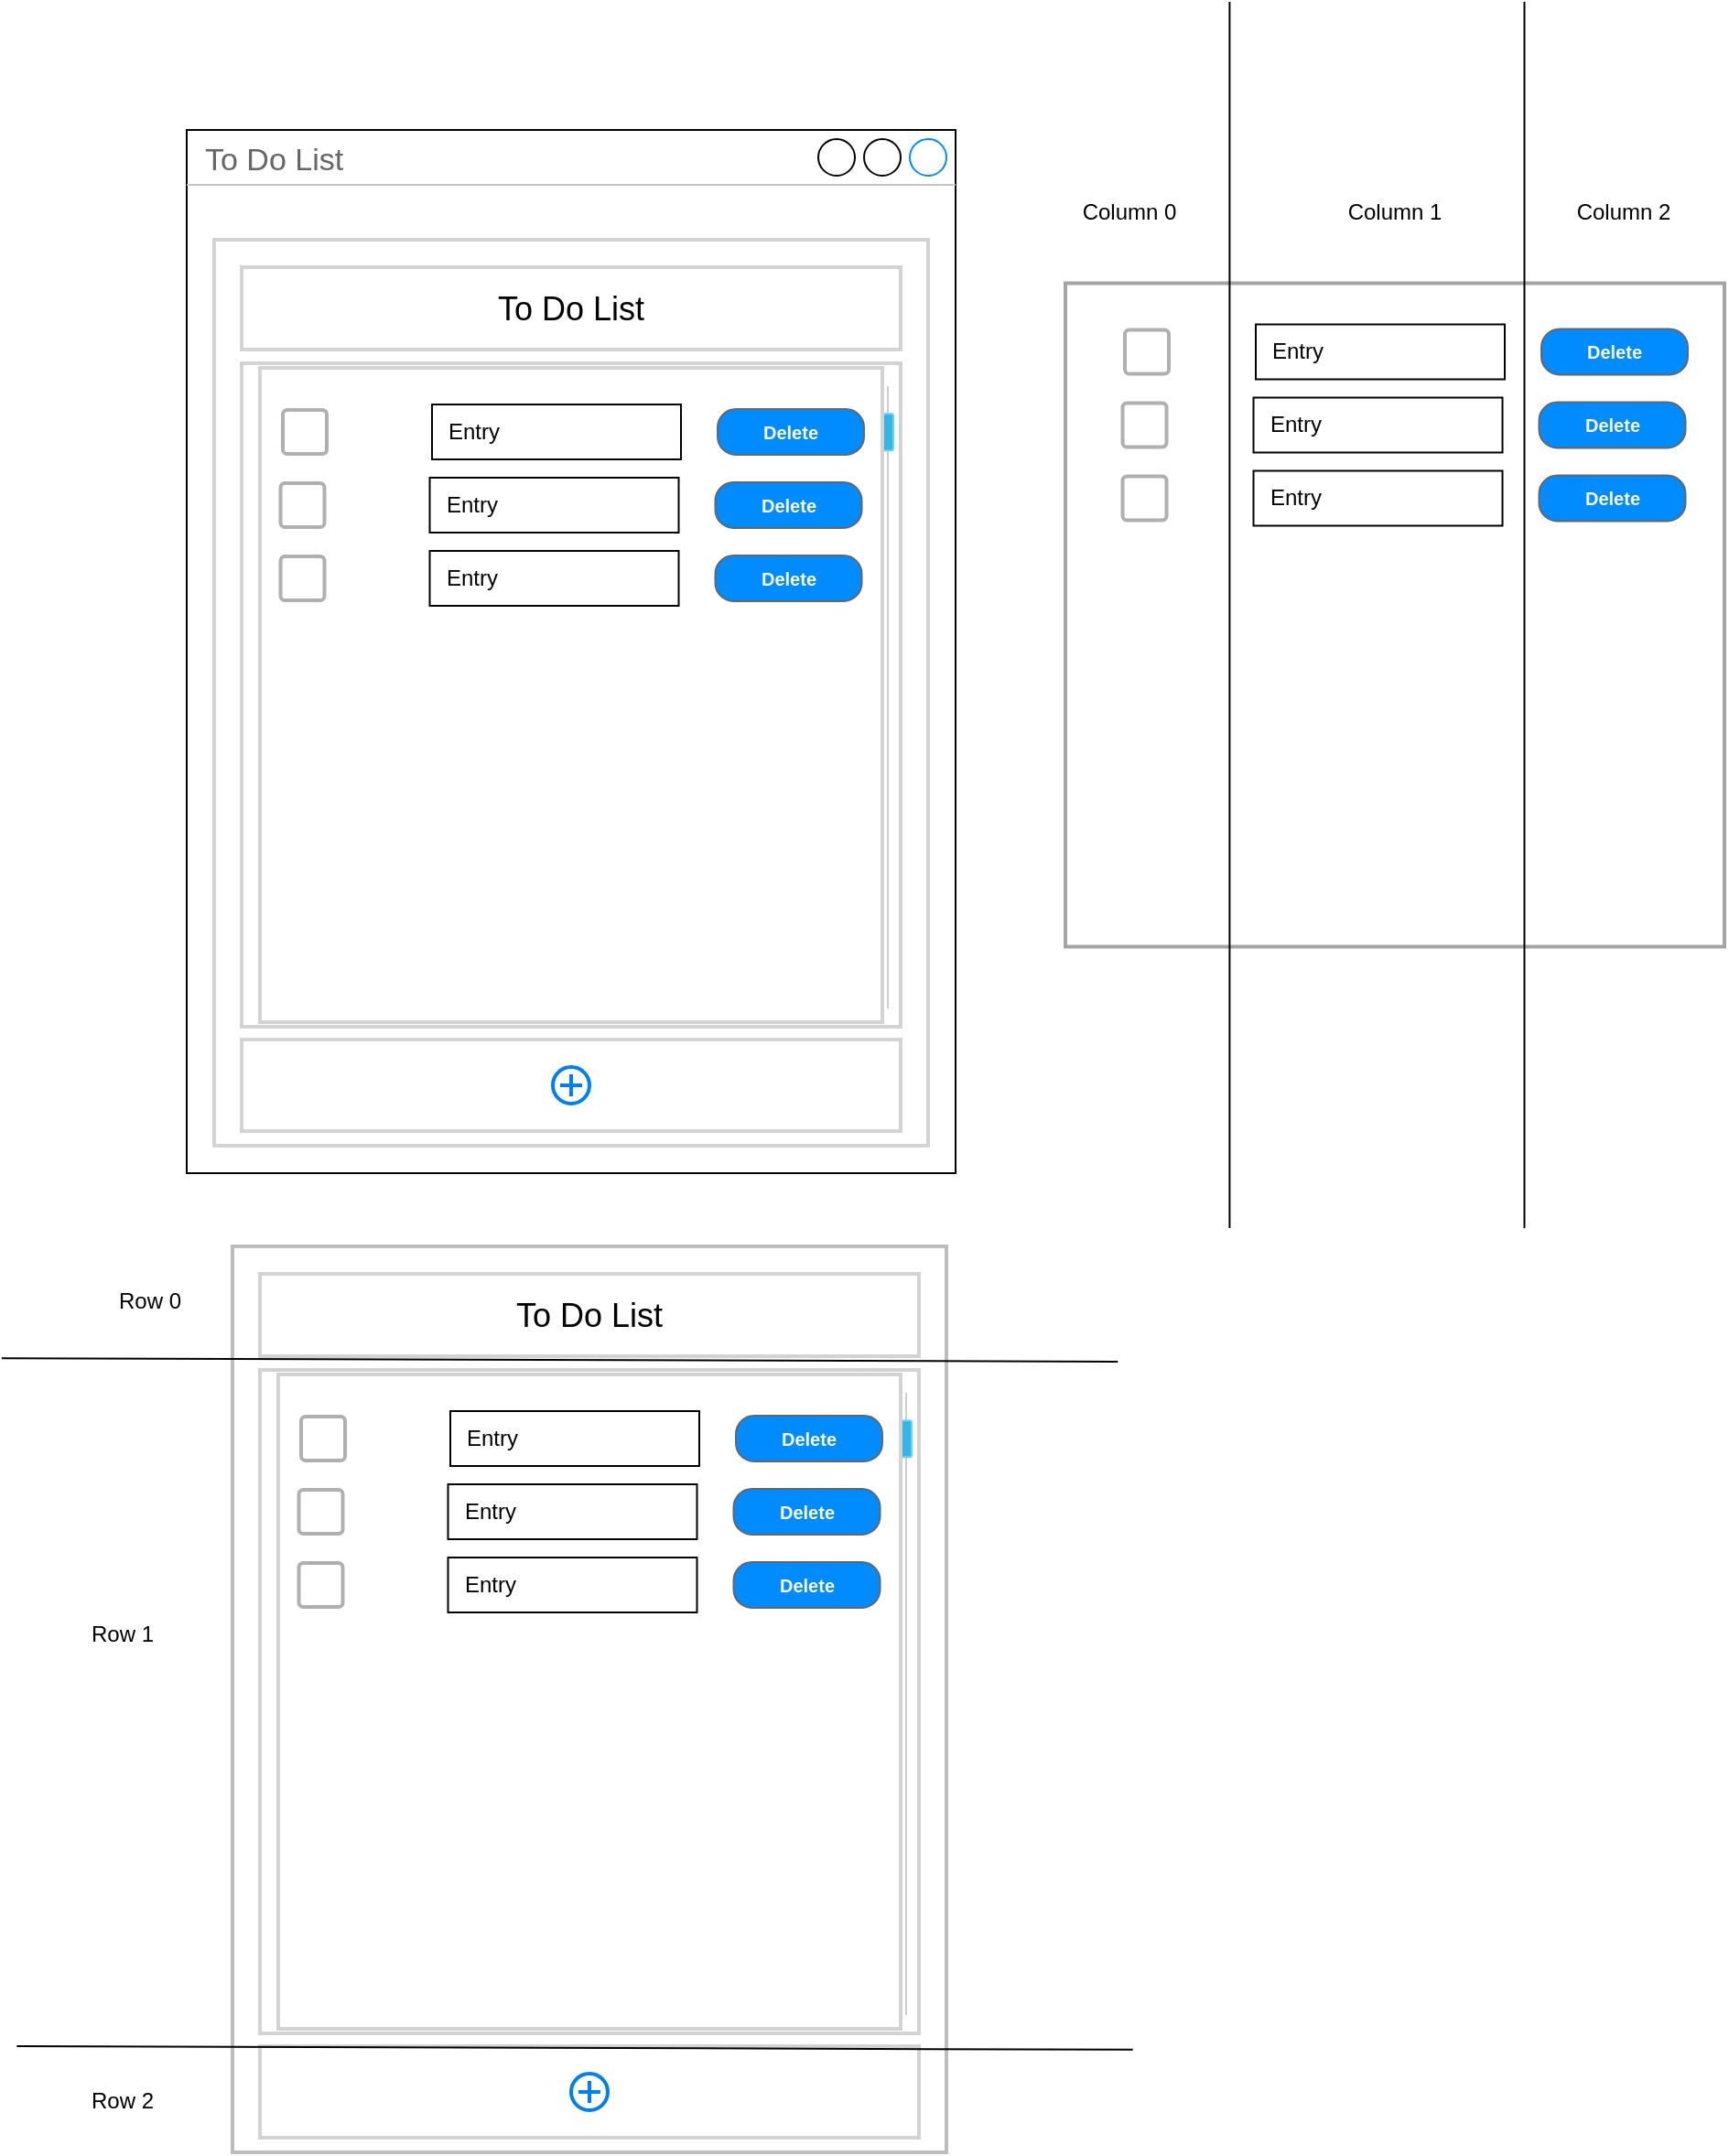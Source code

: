<mxfile>
    <diagram id="tOHfMTqvIcVIOmYg2dzt" name="Page-1">
        <mxGraphModel dx="1933" dy="719" grid="1" gridSize="10" guides="1" tooltips="1" connect="1" arrows="1" fold="1" page="1" pageScale="1" pageWidth="850" pageHeight="1100" math="0" shadow="0">
            <root>
                <mxCell id="0"/>
                <mxCell id="1" parent="0"/>
                <mxCell id="2" value="To Do List" style="strokeWidth=1;shadow=0;dashed=0;align=center;html=1;shape=mxgraph.mockup.containers.window;align=left;verticalAlign=top;spacingLeft=8;strokeColor2=#008cff;strokeColor3=#c4c4c4;fontColor=#666666;mainText=;fontSize=17;labelBackgroundColor=none;whiteSpace=wrap;" vertex="1" parent="1">
                    <mxGeometry x="80" y="90" width="420" height="570" as="geometry"/>
                </mxCell>
                <mxCell id="18" value="" style="rounded=0;whiteSpace=wrap;html=1;fillColor=none;strokeColor=#d3d3d3;strokeWidth=2;" vertex="1" parent="1">
                    <mxGeometry x="95" y="150" width="390" height="495" as="geometry"/>
                </mxCell>
                <mxCell id="19" value="" style="rounded=0;whiteSpace=wrap;html=1;fillColor=none;strokeColor=#d3d3d3;strokeWidth=2;" vertex="1" parent="1">
                    <mxGeometry x="110" y="165" width="360.0" height="45" as="geometry"/>
                </mxCell>
                <mxCell id="20" value="" style="rounded=0;whiteSpace=wrap;html=1;fillColor=none;strokeColor=#d3d3d3;strokeWidth=2;" vertex="1" parent="1">
                    <mxGeometry x="110" y="217.5" width="360" height="362.5" as="geometry"/>
                </mxCell>
                <mxCell id="3" value="Entry" style="rounded=0;whiteSpace=wrap;html=1;align=left;spacingRight=4;spacingLeft=7;" vertex="1" parent="1">
                    <mxGeometry x="214" y="240" width="136" height="30" as="geometry"/>
                </mxCell>
                <mxCell id="4" value="To Do List" style="text;html=1;align=center;verticalAlign=middle;whiteSpace=wrap;rounded=0;fontSize=18;" vertex="1" parent="1">
                    <mxGeometry x="200" y="165" width="180.0" height="45" as="geometry"/>
                </mxCell>
                <mxCell id="6" value="" style="dashed=0;labelPosition=right;align=left;shape=mxgraph.gmdl.checkbox;strokeColor=#B0B0B0;fillColor=none;strokeWidth=2;aspect=fixed;sketch=0;html=1;" vertex="1" parent="1">
                    <mxGeometry x="132.5" y="243" width="24.0" height="24.0" as="geometry"/>
                </mxCell>
                <mxCell id="23" value="Delete" style="strokeWidth=1;shadow=0;dashed=0;align=center;html=1;shape=mxgraph.mockup.buttons.button;strokeColor=#666666;fontColor=#ffffff;mainText=;buttonStyle=round;fontSize=10;fontStyle=1;fillColor=#008cff;whiteSpace=wrap;" vertex="1" parent="1">
                    <mxGeometry x="370" y="242.5" width="80" height="25" as="geometry"/>
                </mxCell>
                <mxCell id="32" value="" style="rounded=0;whiteSpace=wrap;html=1;fillColor=none;strokeColor=#d3d3d3;strokeWidth=2;" vertex="1" parent="1">
                    <mxGeometry x="110" y="587" width="360" height="50" as="geometry"/>
                </mxCell>
                <mxCell id="31" value="" style="html=1;verticalLabelPosition=bottom;align=center;labelBackgroundColor=#ffffff;verticalAlign=top;strokeWidth=2;strokeColor=#0080F0;shadow=0;dashed=0;shape=mxgraph.ios7.icons.add;" vertex="1" parent="1">
                    <mxGeometry x="280" y="602" width="20" height="20" as="geometry"/>
                </mxCell>
                <mxCell id="39" value="" style="verticalLabelPosition=bottom;verticalAlign=top;html=1;shadow=0;dashed=0;strokeWidth=1;shape=mxgraph.android.quickscroll3;dy=0.074;fillColor=#33b5e5;strokeColor=#66D5F5;" vertex="1" parent="1">
                    <mxGeometry x="460" y="230" width="6" height="340" as="geometry"/>
                </mxCell>
                <mxCell id="40" value="Entry" style="rounded=0;whiteSpace=wrap;html=1;align=left;spacingRight=4;spacingLeft=7;" vertex="1" parent="1">
                    <mxGeometry x="212.75" y="280" width="136" height="30" as="geometry"/>
                </mxCell>
                <mxCell id="41" value="" style="dashed=0;labelPosition=right;align=left;shape=mxgraph.gmdl.checkbox;strokeColor=#B0B0B0;fillColor=none;strokeWidth=2;aspect=fixed;sketch=0;html=1;" vertex="1" parent="1">
                    <mxGeometry x="131.25" y="283" width="24.0" height="24.0" as="geometry"/>
                </mxCell>
                <mxCell id="42" value="Delete" style="strokeWidth=1;shadow=0;dashed=0;align=center;html=1;shape=mxgraph.mockup.buttons.button;strokeColor=#666666;fontColor=#ffffff;mainText=;buttonStyle=round;fontSize=10;fontStyle=1;fillColor=#008cff;whiteSpace=wrap;" vertex="1" parent="1">
                    <mxGeometry x="368.75" y="282.5" width="80" height="25" as="geometry"/>
                </mxCell>
                <mxCell id="43" value="Entry" style="rounded=0;whiteSpace=wrap;html=1;align=left;spacingRight=4;spacingLeft=7;" vertex="1" parent="1">
                    <mxGeometry x="212.75" y="320" width="136" height="30" as="geometry"/>
                </mxCell>
                <mxCell id="44" value="" style="dashed=0;labelPosition=right;align=left;shape=mxgraph.gmdl.checkbox;strokeColor=#B0B0B0;fillColor=none;strokeWidth=2;aspect=fixed;sketch=0;html=1;" vertex="1" parent="1">
                    <mxGeometry x="131.25" y="323" width="24.0" height="24.0" as="geometry"/>
                </mxCell>
                <mxCell id="45" value="Delete" style="strokeWidth=1;shadow=0;dashed=0;align=center;html=1;shape=mxgraph.mockup.buttons.button;strokeColor=#666666;fontColor=#ffffff;mainText=;buttonStyle=round;fontSize=10;fontStyle=1;fillColor=#008cff;whiteSpace=wrap;" vertex="1" parent="1">
                    <mxGeometry x="368.75" y="322.5" width="80" height="25" as="geometry"/>
                </mxCell>
                <mxCell id="57" value="" style="rounded=0;whiteSpace=wrap;html=1;strokeWidth=2;strokeColor=#A4A4A4;" vertex="1" parent="1">
                    <mxGeometry x="560" y="173.75" width="360" height="362.5" as="geometry"/>
                </mxCell>
                <mxCell id="58" value="Entry" style="rounded=0;whiteSpace=wrap;html=1;align=left;spacingRight=4;spacingLeft=7;" vertex="1" parent="1">
                    <mxGeometry x="664" y="196.25" width="136" height="30" as="geometry"/>
                </mxCell>
                <mxCell id="59" value="" style="dashed=0;labelPosition=right;align=left;shape=mxgraph.gmdl.checkbox;strokeColor=#B0B0B0;fillColor=none;strokeWidth=2;aspect=fixed;sketch=0;html=1;" vertex="1" parent="1">
                    <mxGeometry x="592.5" y="199.25" width="24.0" height="24.0" as="geometry"/>
                </mxCell>
                <mxCell id="60" value="Delete" style="strokeWidth=1;shadow=0;dashed=0;align=center;html=1;shape=mxgraph.mockup.buttons.button;strokeColor=#666666;fontColor=#ffffff;mainText=;buttonStyle=round;fontSize=10;fontStyle=1;fillColor=#008cff;whiteSpace=wrap;" vertex="1" parent="1">
                    <mxGeometry x="820" y="198.75" width="80" height="25" as="geometry"/>
                </mxCell>
                <mxCell id="61" value="Entry" style="rounded=0;whiteSpace=wrap;html=1;align=left;spacingRight=4;spacingLeft=7;" vertex="1" parent="1">
                    <mxGeometry x="662.75" y="236.25" width="136" height="30" as="geometry"/>
                </mxCell>
                <mxCell id="62" value="" style="dashed=0;labelPosition=right;align=left;shape=mxgraph.gmdl.checkbox;strokeColor=#B0B0B0;fillColor=none;strokeWidth=2;aspect=fixed;sketch=0;html=1;" vertex="1" parent="1">
                    <mxGeometry x="591.25" y="239.25" width="24.0" height="24.0" as="geometry"/>
                </mxCell>
                <mxCell id="63" value="Delete" style="strokeWidth=1;shadow=0;dashed=0;align=center;html=1;shape=mxgraph.mockup.buttons.button;strokeColor=#666666;fontColor=#ffffff;mainText=;buttonStyle=round;fontSize=10;fontStyle=1;fillColor=#008cff;whiteSpace=wrap;" vertex="1" parent="1">
                    <mxGeometry x="818.75" y="238.75" width="80" height="25" as="geometry"/>
                </mxCell>
                <mxCell id="64" value="Entry" style="rounded=0;whiteSpace=wrap;html=1;align=left;spacingRight=4;spacingLeft=7;" vertex="1" parent="1">
                    <mxGeometry x="662.75" y="276.25" width="136" height="30" as="geometry"/>
                </mxCell>
                <mxCell id="65" value="" style="dashed=0;labelPosition=right;align=left;shape=mxgraph.gmdl.checkbox;strokeColor=#B0B0B0;fillColor=none;strokeWidth=2;aspect=fixed;sketch=0;html=1;" vertex="1" parent="1">
                    <mxGeometry x="591.25" y="279.25" width="24.0" height="24.0" as="geometry"/>
                </mxCell>
                <mxCell id="66" value="Delete" style="strokeWidth=1;shadow=0;dashed=0;align=center;html=1;shape=mxgraph.mockup.buttons.button;strokeColor=#666666;fontColor=#ffffff;mainText=;buttonStyle=round;fontSize=10;fontStyle=1;fillColor=#008cff;whiteSpace=wrap;" vertex="1" parent="1">
                    <mxGeometry x="818.75" y="278.75" width="80" height="25" as="geometry"/>
                </mxCell>
                <mxCell id="67" value="" style="endArrow=none;html=1;" edge="1" parent="1">
                    <mxGeometry width="50" height="50" relative="1" as="geometry">
                        <mxPoint x="810.74" y="690" as="sourcePoint"/>
                        <mxPoint x="810.74" y="20" as="targetPoint"/>
                    </mxGeometry>
                </mxCell>
                <mxCell id="68" value="" style="endArrow=none;html=1;" edge="1" parent="1">
                    <mxGeometry width="50" height="50" relative="1" as="geometry">
                        <mxPoint x="649.7" y="690" as="sourcePoint"/>
                        <mxPoint x="649.7" y="20" as="targetPoint"/>
                    </mxGeometry>
                </mxCell>
                <mxCell id="69" value="Column 1" style="text;html=1;align=center;verticalAlign=middle;whiteSpace=wrap;rounded=0;" vertex="1" parent="1">
                    <mxGeometry x="705" y="120" width="70" height="30" as="geometry"/>
                </mxCell>
                <mxCell id="70" value="Column 0" style="text;html=1;align=center;verticalAlign=middle;whiteSpace=wrap;rounded=0;" vertex="1" parent="1">
                    <mxGeometry x="560" y="120" width="70" height="30" as="geometry"/>
                </mxCell>
                <mxCell id="71" value="Column 2" style="text;html=1;align=center;verticalAlign=middle;whiteSpace=wrap;rounded=0;" vertex="1" parent="1">
                    <mxGeometry x="830" y="120" width="70" height="30" as="geometry"/>
                </mxCell>
                <mxCell id="73" value="" style="rounded=0;whiteSpace=wrap;html=1;fillColor=none;strokeColor=#d3d3d3;strokeWidth=2;" vertex="1" parent="1">
                    <mxGeometry x="120" y="220" width="340" height="357.5" as="geometry"/>
                </mxCell>
                <mxCell id="74" value="" style="rounded=0;whiteSpace=wrap;html=1;strokeWidth=2;strokeColor=#BDBDBD;" vertex="1" parent="1">
                    <mxGeometry x="105" y="700" width="390" height="495" as="geometry"/>
                </mxCell>
                <mxCell id="75" value="" style="rounded=0;whiteSpace=wrap;html=1;fillColor=none;strokeColor=#d3d3d3;strokeWidth=2;" vertex="1" parent="1">
                    <mxGeometry x="120" y="715" width="360.0" height="45" as="geometry"/>
                </mxCell>
                <mxCell id="76" value="" style="rounded=0;whiteSpace=wrap;html=1;fillColor=none;strokeColor=#d3d3d3;strokeWidth=2;" vertex="1" parent="1">
                    <mxGeometry x="120" y="767.5" width="360" height="362.5" as="geometry"/>
                </mxCell>
                <mxCell id="77" value="Entry" style="rounded=0;whiteSpace=wrap;html=1;align=left;spacingRight=4;spacingLeft=7;" vertex="1" parent="1">
                    <mxGeometry x="224" y="790" width="136" height="30" as="geometry"/>
                </mxCell>
                <mxCell id="78" value="To Do List" style="text;html=1;align=center;verticalAlign=middle;whiteSpace=wrap;rounded=0;fontSize=18;" vertex="1" parent="1">
                    <mxGeometry x="210" y="715" width="180.0" height="45" as="geometry"/>
                </mxCell>
                <mxCell id="79" value="" style="dashed=0;labelPosition=right;align=left;shape=mxgraph.gmdl.checkbox;strokeColor=#B0B0B0;fillColor=none;strokeWidth=2;aspect=fixed;sketch=0;html=1;" vertex="1" parent="1">
                    <mxGeometry x="142.5" y="793" width="24.0" height="24.0" as="geometry"/>
                </mxCell>
                <mxCell id="80" value="Delete" style="strokeWidth=1;shadow=0;dashed=0;align=center;html=1;shape=mxgraph.mockup.buttons.button;strokeColor=#666666;fontColor=#ffffff;mainText=;buttonStyle=round;fontSize=10;fontStyle=1;fillColor=#008cff;whiteSpace=wrap;" vertex="1" parent="1">
                    <mxGeometry x="380" y="792.5" width="80" height="25" as="geometry"/>
                </mxCell>
                <mxCell id="81" value="" style="rounded=0;whiteSpace=wrap;html=1;fillColor=none;strokeColor=#d3d3d3;strokeWidth=2;" vertex="1" parent="1">
                    <mxGeometry x="120" y="1137" width="360" height="50" as="geometry"/>
                </mxCell>
                <mxCell id="82" value="" style="html=1;verticalLabelPosition=bottom;align=center;labelBackgroundColor=#ffffff;verticalAlign=top;strokeWidth=2;strokeColor=#0080F0;shadow=0;dashed=0;shape=mxgraph.ios7.icons.add;" vertex="1" parent="1">
                    <mxGeometry x="290" y="1152" width="20" height="20" as="geometry"/>
                </mxCell>
                <mxCell id="83" value="" style="verticalLabelPosition=bottom;verticalAlign=top;html=1;shadow=0;dashed=0;strokeWidth=1;shape=mxgraph.android.quickscroll3;dy=0.074;fillColor=#33b5e5;strokeColor=#66D5F5;" vertex="1" parent="1">
                    <mxGeometry x="470" y="780" width="6" height="340" as="geometry"/>
                </mxCell>
                <mxCell id="84" value="Entry" style="rounded=0;whiteSpace=wrap;html=1;align=left;spacingRight=4;spacingLeft=7;" vertex="1" parent="1">
                    <mxGeometry x="222.75" y="830" width="136" height="30" as="geometry"/>
                </mxCell>
                <mxCell id="85" value="" style="dashed=0;labelPosition=right;align=left;shape=mxgraph.gmdl.checkbox;strokeColor=#B0B0B0;fillColor=none;strokeWidth=2;aspect=fixed;sketch=0;html=1;" vertex="1" parent="1">
                    <mxGeometry x="141.25" y="833" width="24.0" height="24.0" as="geometry"/>
                </mxCell>
                <mxCell id="86" value="Delete" style="strokeWidth=1;shadow=0;dashed=0;align=center;html=1;shape=mxgraph.mockup.buttons.button;strokeColor=#666666;fontColor=#ffffff;mainText=;buttonStyle=round;fontSize=10;fontStyle=1;fillColor=#008cff;whiteSpace=wrap;" vertex="1" parent="1">
                    <mxGeometry x="378.75" y="832.5" width="80" height="25" as="geometry"/>
                </mxCell>
                <mxCell id="87" value="Entry" style="rounded=0;whiteSpace=wrap;html=1;align=left;spacingRight=4;spacingLeft=7;" vertex="1" parent="1">
                    <mxGeometry x="222.75" y="870" width="136" height="30" as="geometry"/>
                </mxCell>
                <mxCell id="88" value="" style="dashed=0;labelPosition=right;align=left;shape=mxgraph.gmdl.checkbox;strokeColor=#B0B0B0;fillColor=none;strokeWidth=2;aspect=fixed;sketch=0;html=1;" vertex="1" parent="1">
                    <mxGeometry x="141.25" y="873" width="24.0" height="24.0" as="geometry"/>
                </mxCell>
                <mxCell id="89" value="Delete" style="strokeWidth=1;shadow=0;dashed=0;align=center;html=1;shape=mxgraph.mockup.buttons.button;strokeColor=#666666;fontColor=#ffffff;mainText=;buttonStyle=round;fontSize=10;fontStyle=1;fillColor=#008cff;whiteSpace=wrap;" vertex="1" parent="1">
                    <mxGeometry x="378.75" y="872.5" width="80" height="25" as="geometry"/>
                </mxCell>
                <mxCell id="90" value="" style="rounded=0;whiteSpace=wrap;html=1;fillColor=none;strokeColor=#d3d3d3;strokeWidth=2;" vertex="1" parent="1">
                    <mxGeometry x="130" y="770" width="340" height="357.5" as="geometry"/>
                </mxCell>
                <mxCell id="91" value="" style="endArrow=none;html=1;" edge="1" parent="1">
                    <mxGeometry width="50" height="50" relative="1" as="geometry">
                        <mxPoint x="-21.1" y="761.08" as="sourcePoint"/>
                        <mxPoint x="588.6" y="763.0" as="targetPoint"/>
                    </mxGeometry>
                </mxCell>
                <mxCell id="92" value="" style="endArrow=none;html=1;" edge="1" parent="1">
                    <mxGeometry width="50" height="50" relative="1" as="geometry">
                        <mxPoint x="-12.85" y="1137.0" as="sourcePoint"/>
                        <mxPoint x="596.85" y="1138.92" as="targetPoint"/>
                    </mxGeometry>
                </mxCell>
                <mxCell id="93" value="Row 0" style="text;html=1;align=center;verticalAlign=middle;whiteSpace=wrap;rounded=0;" vertex="1" parent="1">
                    <mxGeometry x="25" y="715" width="70" height="30" as="geometry"/>
                </mxCell>
                <mxCell id="94" value="Row 1" style="text;html=1;align=center;verticalAlign=middle;whiteSpace=wrap;rounded=0;" vertex="1" parent="1">
                    <mxGeometry x="10" y="897" width="70" height="30" as="geometry"/>
                </mxCell>
                <mxCell id="95" value="Row 2" style="text;html=1;align=center;verticalAlign=middle;whiteSpace=wrap;rounded=0;" vertex="1" parent="1">
                    <mxGeometry x="10" y="1152" width="70" height="30" as="geometry"/>
                </mxCell>
            </root>
        </mxGraphModel>
    </diagram>
</mxfile>